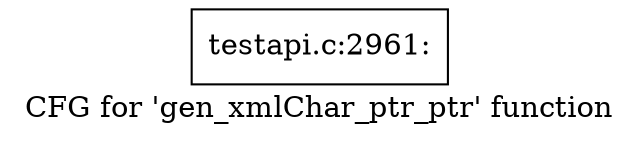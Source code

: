 digraph "CFG for 'gen_xmlChar_ptr_ptr' function" {
	label="CFG for 'gen_xmlChar_ptr_ptr' function";

	Node0x40cf890 [shape=record,label="{testapi.c:2961:}"];
}

